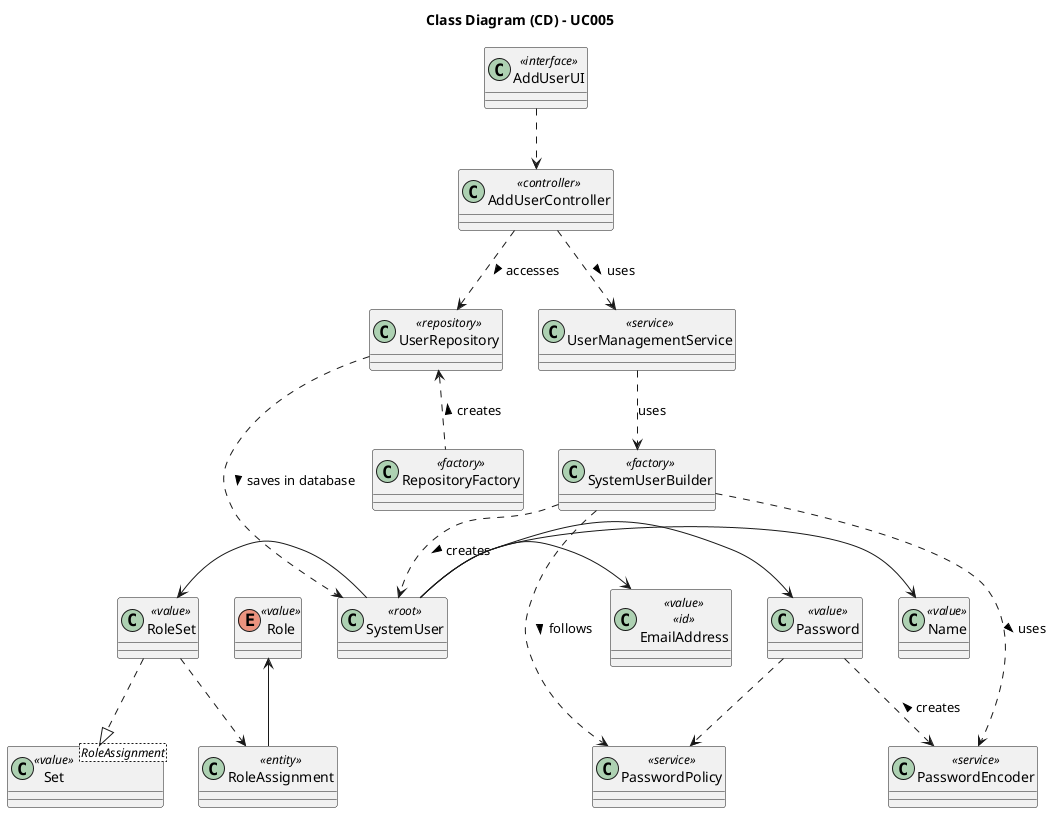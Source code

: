 @startuml
skinparam packageStyle rectangle
skinparam shadowing false

skinparam classAttributeIconSize 0

title Class Diagram (CD) - UC005

class AddUserUI <<interface>>

class AddUserController <<controller>>

class UserManagementService <<service>>

class UserRepository <<repository>>

class RepositoryFactory <<factory>>

class EmailAddress <<value>> <<id>>

class SystemUser <<root>>

class Password <<value>>

class Name <<value>>

class RoleSet <<value>>

class RoleAssignment <<entity>>

enum Role <<value>>

class RoleSet <<value>>

class Set<RoleAssignment> <<value>>

class PasswordPolicy <<service>>

class PasswordEncoder <<service>>

class SystemUserBuilder <<factory>>

AddUserUI ..> AddUserController

AddUserController ..> UserManagementService : uses >
AddUserController ..> UserRepository : accesses >

UserManagementService ..> SystemUserBuilder : uses

UserRepository <.. RepositoryFactory : creates <
UserRepository ..> SystemUser : saves in database >

SystemUserBuilder ..> SystemUser : creates >

SystemUserBuilder ..> PasswordPolicy : follows >
SystemUserBuilder ..> PasswordEncoder : uses >

SystemUser -> Name
SystemUser -> Password
SystemUser -> EmailAddress
SystemUser -left-> RoleSet
RoleSet ..|> Set
RoleSet .down.> RoleAssignment
Role <-down- RoleAssignment
Password ..> PasswordPolicy
Password ..> PasswordEncoder : creates <

@enduml